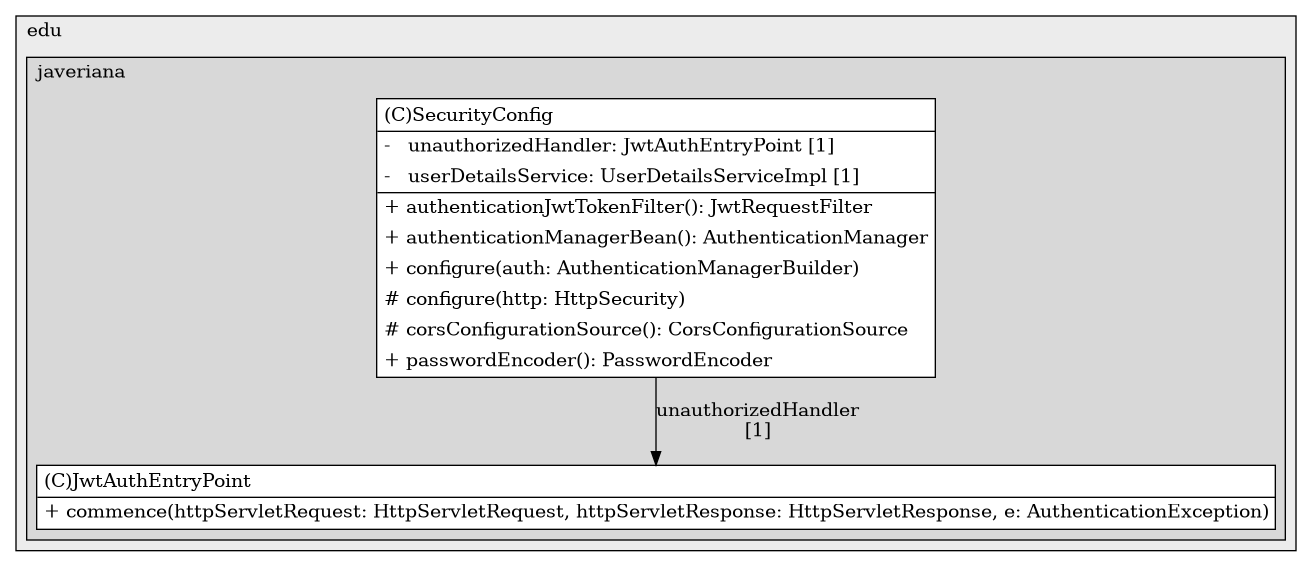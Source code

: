 @startuml

/' diagram meta data start
config=StructureConfiguration;
{
  "projectClassification": {
    "searchMode": "OpenProject", // OpenProject, AllProjects
    "includedProjects": "",
    "pathEndKeywords": "*.impl",
    "isClientPath": "",
    "isClientName": "",
    "isTestPath": "",
    "isTestName": "",
    "isMappingPath": "",
    "isMappingName": "",
    "isDataAccessPath": "",
    "isDataAccessName": "",
    "isDataStructurePath": "",
    "isDataStructureName": "",
    "isInterfaceStructuresPath": "",
    "isInterfaceStructuresName": "",
    "isEntryPointPath": "",
    "isEntryPointName": "",
    "treatFinalFieldsAsMandatory": false
  },
  "graphRestriction": {
    "classPackageExcludeFilter": "",
    "classPackageIncludeFilter": "",
    "classNameExcludeFilter": "",
    "classNameIncludeFilter": "",
    "methodNameExcludeFilter": "",
    "methodNameIncludeFilter": "",
    "removeByInheritance": "", // inheritance/annotation based filtering is done in a second step
    "removeByAnnotation": "",
    "removeByClassPackage": "", // cleanup the graph after inheritance/annotation based filtering is done
    "removeByClassName": "",
    "cutMappings": false,
    "cutEnum": true,
    "cutTests": true,
    "cutClient": true,
    "cutDataAccess": false,
    "cutInterfaceStructures": false,
    "cutDataStructures": false,
    "cutGetterAndSetter": true,
    "cutConstructors": true
  },
  "graphTraversal": {
    "forwardDepth": 3,
    "backwardDepth": 3,
    "classPackageExcludeFilter": "",
    "classPackageIncludeFilter": "",
    "classNameExcludeFilter": "",
    "classNameIncludeFilter": "",
    "methodNameExcludeFilter": "",
    "methodNameIncludeFilter": "",
    "hideMappings": false,
    "hideDataStructures": false,
    "hidePrivateMethods": true,
    "hideInterfaceCalls": true, // indirection: implementation -> interface (is hidden) -> implementation
    "onlyShowApplicationEntryPoints": false, // root node is included
    "useMethodCallsForStructureDiagram": "ForwardOnly" // ForwardOnly, BothDirections, No
  },
  "details": {
    "aggregation": "GroupByClass", // ByClass, GroupByClass, None
    "showClassGenericTypes": true,
    "showMethods": true,
    "showMethodParameterNames": true,
    "showMethodParameterTypes": true,
    "showMethodReturnType": true,
    "showPackageLevels": 2,
    "showDetailedClassStructure": true
  },
  "rootClass": "co.edu.javeriana.ctai.tgsecurity.security.jwt.JwtAuthEntryPoint",
  "extensionCallbackMethod": "" // qualified.class.name#methodName - signature: public static String method(String)
}
diagram meta data end '/



digraph g {
    rankdir="TB"
    splines=polyline
    

'nodes 
subgraph cluster_100278 { 
   	label=edu
	labeljust=l
	fillcolor="#ececec"
	style=filled
   
   subgraph cluster_496592481 { 
   	label=javeriana
	labeljust=l
	fillcolor="#d8d8d8"
	style=filled
   
   JwtAuthEntryPoint1212346736[
	label=<<TABLE BORDER="1" CELLBORDER="0" CELLPADDING="4" CELLSPACING="0">
<TR><TD ALIGN="LEFT" >(C)JwtAuthEntryPoint</TD></TR>
<HR/>
<TR><TD ALIGN="LEFT" >+ commence(httpServletRequest: HttpServletRequest, httpServletResponse: HttpServletResponse, e: AuthenticationException)</TD></TR>
</TABLE>>
	style=filled
	margin=0
	shape=plaintext
	fillcolor="#FFFFFF"
];

SecurityConfig2036242528[
	label=<<TABLE BORDER="1" CELLBORDER="0" CELLPADDING="4" CELLSPACING="0">
<TR><TD ALIGN="LEFT" >(C)SecurityConfig</TD></TR>
<HR/>
<TR><TD ALIGN="LEFT" >-   unauthorizedHandler: JwtAuthEntryPoint [1]</TD></TR>
<TR><TD ALIGN="LEFT" >-   userDetailsService: UserDetailsServiceImpl [1]</TD></TR>
<HR/>
<TR><TD ALIGN="LEFT" >+ authenticationJwtTokenFilter(): JwtRequestFilter</TD></TR>
<TR><TD ALIGN="LEFT" >+ authenticationManagerBean(): AuthenticationManager</TD></TR>
<TR><TD ALIGN="LEFT" >+ configure(auth: AuthenticationManagerBuilder)</TD></TR>
<TR><TD ALIGN="LEFT" ># configure(http: HttpSecurity)</TD></TR>
<TR><TD ALIGN="LEFT" ># corsConfigurationSource(): CorsConfigurationSource</TD></TR>
<TR><TD ALIGN="LEFT" >+ passwordEncoder(): PasswordEncoder</TD></TR>
</TABLE>>
	style=filled
	margin=0
	shape=plaintext
	fillcolor="#FFFFFF"
];
} 
} 

'edges    
SecurityConfig2036242528 -> JwtAuthEntryPoint1212346736[label="unauthorizedHandler
[1]"];
    
}
@enduml
